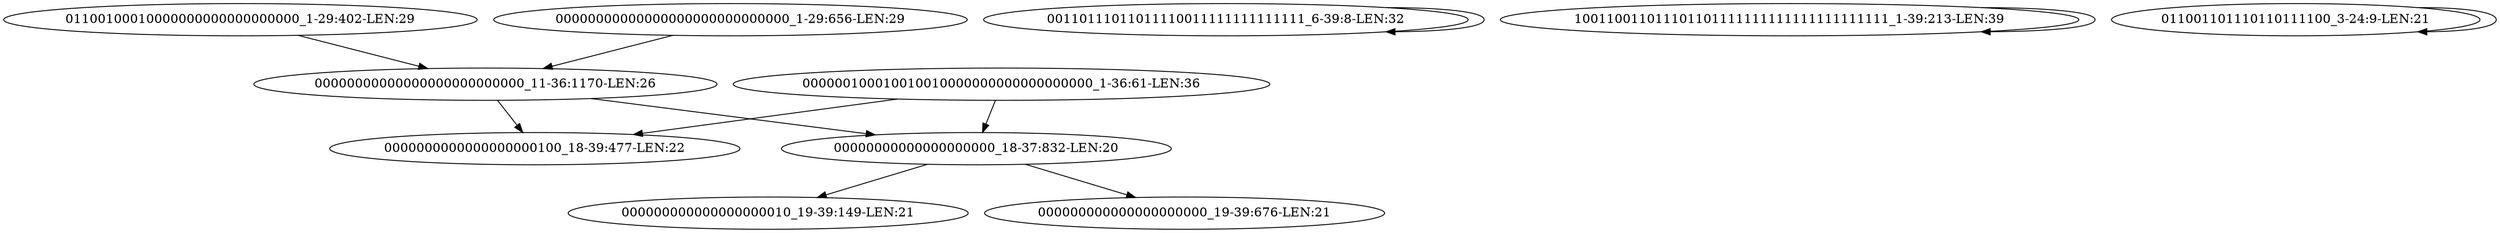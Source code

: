 digraph G {
    "01100100010000000000000000000_1-29:402-LEN:29" -> "00000000000000000000000000_11-36:1170-LEN:26";
    "00000000000000000000000000000_1-29:656-LEN:29" -> "00000000000000000000000000_11-36:1170-LEN:26";
    "00110111011011110011111111111111_6-39:8-LEN:32" -> "00110111011011110011111111111111_6-39:8-LEN:32";
    "100110011011101101111111111111111111111_1-39:213-LEN:39" -> "100110011011101101111111111111111111111_1-39:213-LEN:39";
    "011001101110110111100_3-24:9-LEN:21" -> "011001101110110111100_3-24:9-LEN:21";
    "00000000000000000000000000_11-36:1170-LEN:26" -> "0000000000000000000100_18-39:477-LEN:22";
    "00000000000000000000000000_11-36:1170-LEN:26" -> "00000000000000000000_18-37:832-LEN:20";
    "000000100010010010000000000000000000_1-36:61-LEN:36" -> "0000000000000000000100_18-39:477-LEN:22";
    "000000100010010010000000000000000000_1-36:61-LEN:36" -> "00000000000000000000_18-37:832-LEN:20";
    "00000000000000000000_18-37:832-LEN:20" -> "000000000000000000010_19-39:149-LEN:21";
    "00000000000000000000_18-37:832-LEN:20" -> "000000000000000000000_19-39:676-LEN:21";
}
